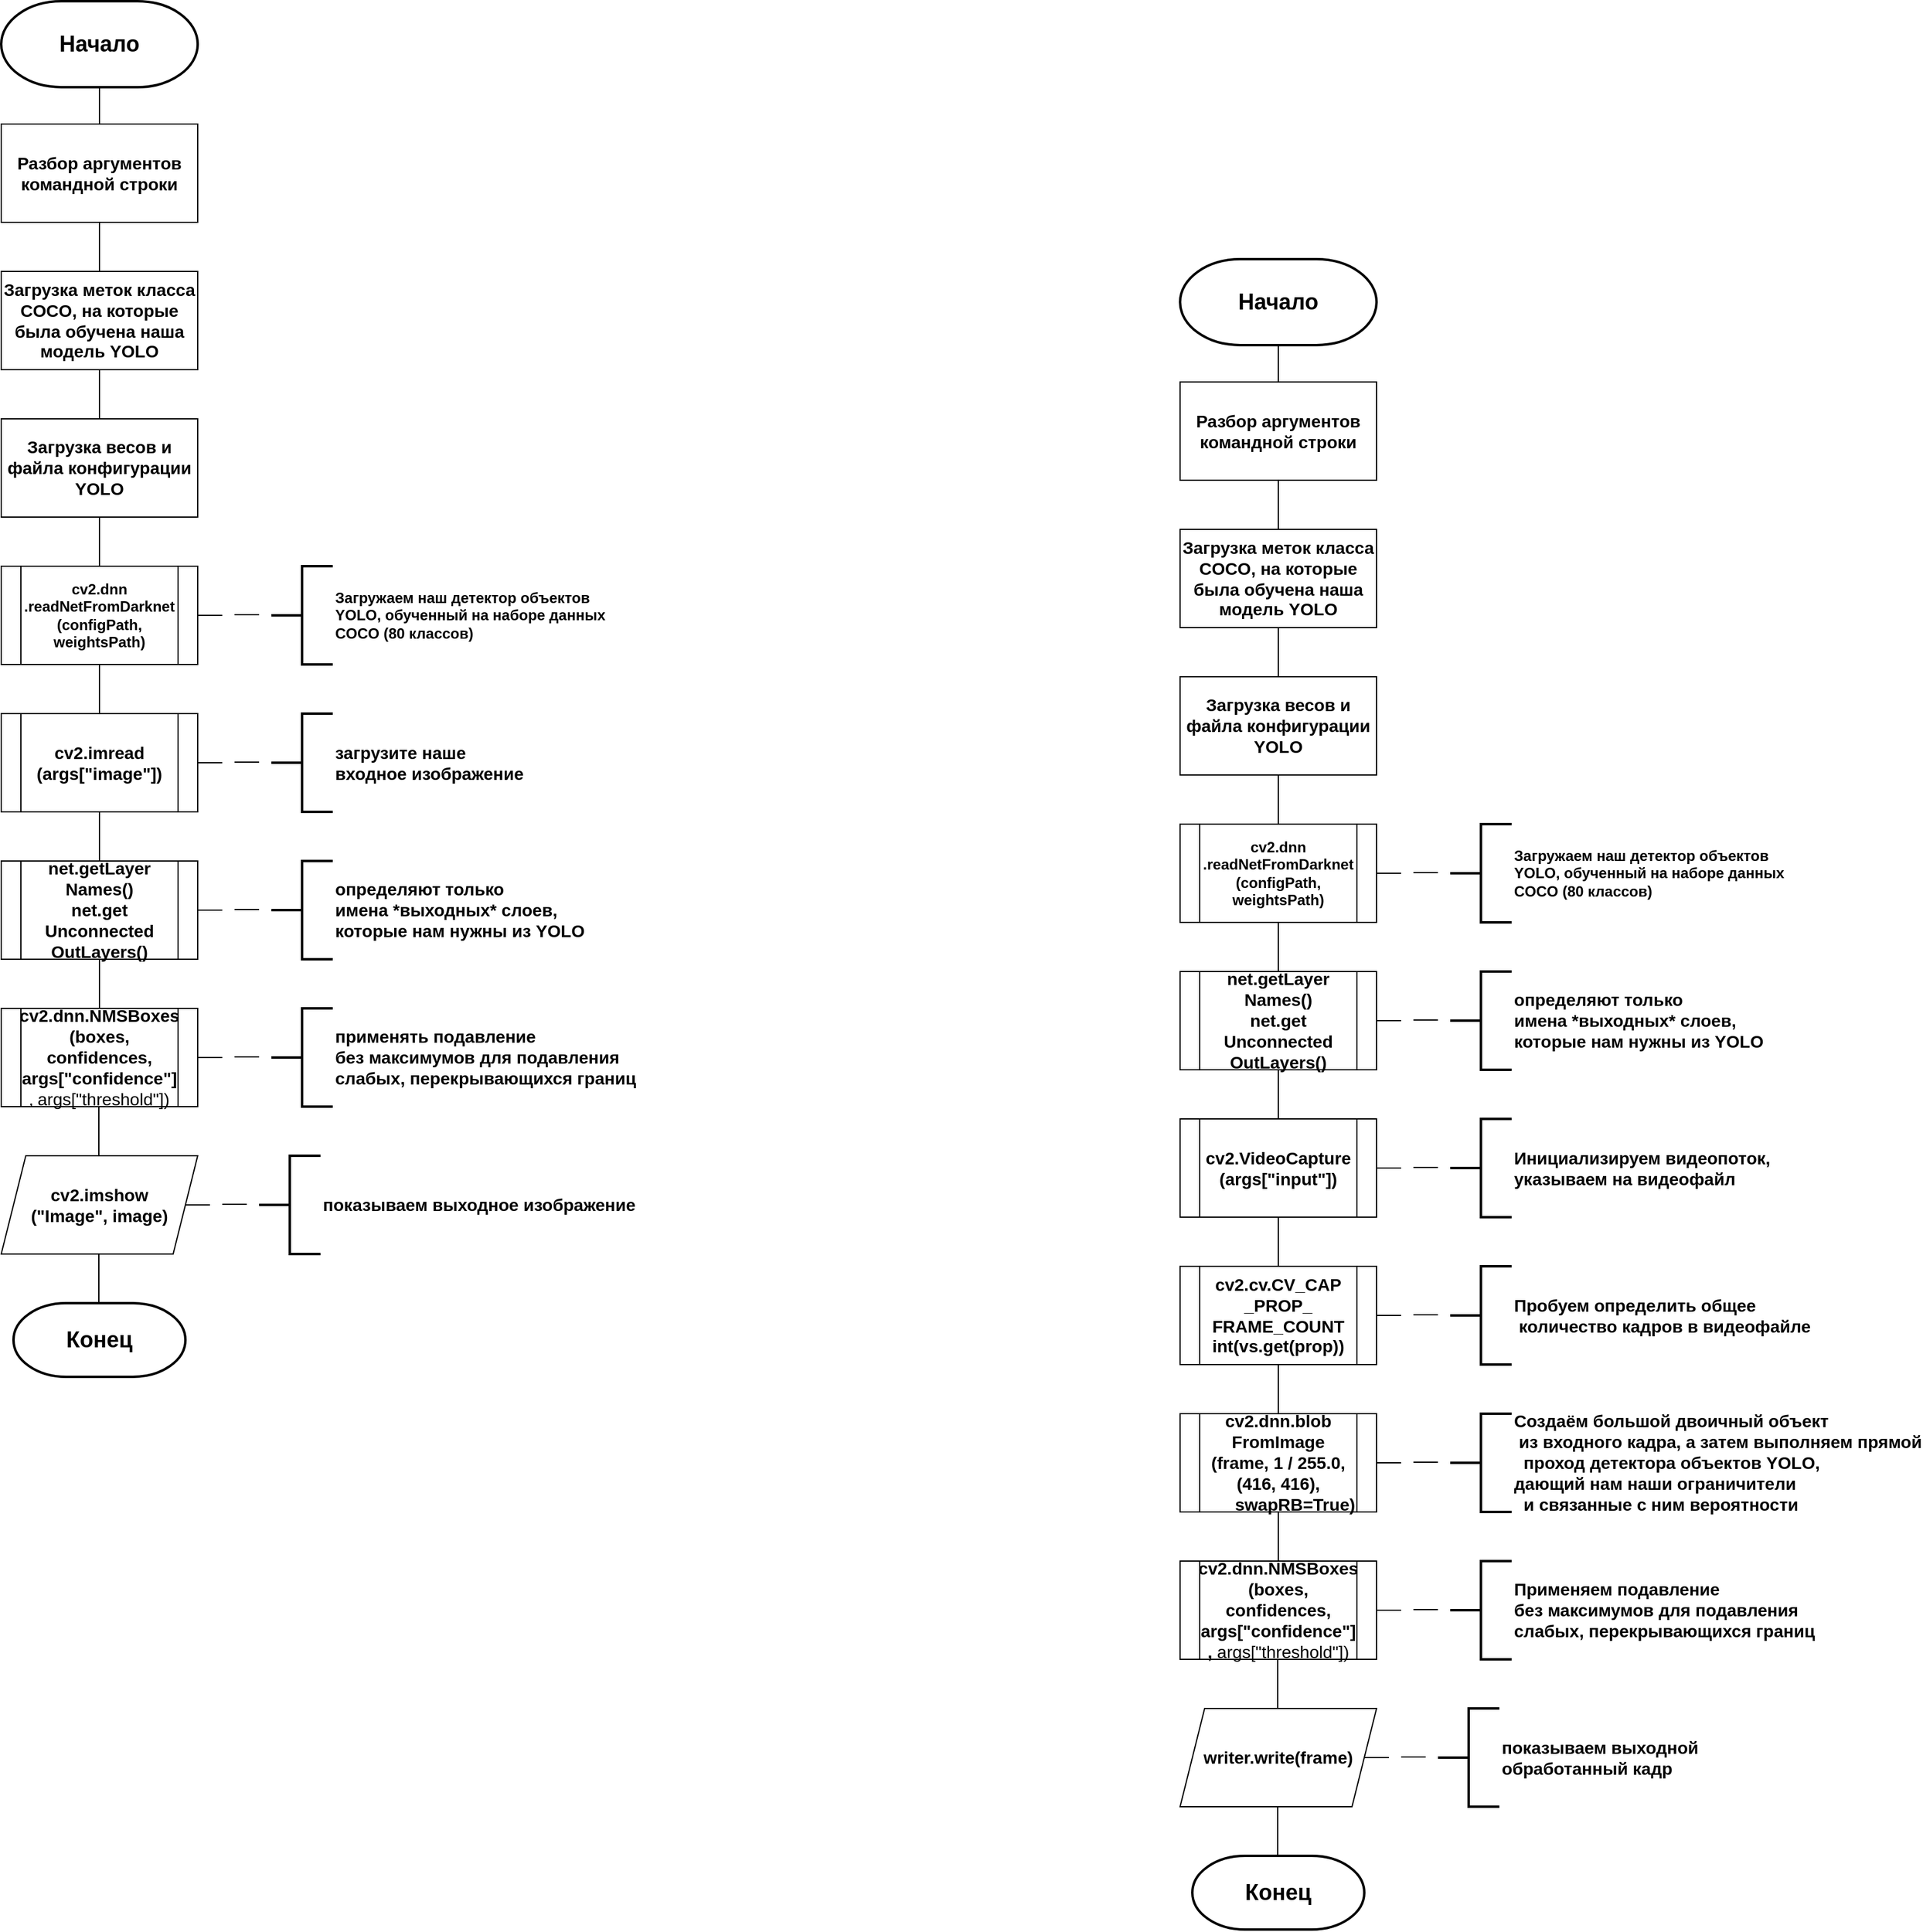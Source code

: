 <mxfile version="13.9.9" type="device"><diagram id="C5RBs43oDa-KdzZeNtuy" name="Page-1"><mxGraphModel dx="2595" dy="1518" grid="1" gridSize="10" guides="1" tooltips="1" connect="1" arrows="1" fold="1" page="1" pageScale="1" pageWidth="827" pageHeight="1169" math="0" shadow="0"><root><mxCell id="WIyWlLk6GJQsqaUBKTNV-0"/><mxCell id="WIyWlLk6GJQsqaUBKTNV-1" parent="WIyWlLk6GJQsqaUBKTNV-0"/><mxCell id="iH0abMFpoERjia0s4zyQ-3" value="&lt;h2&gt;&lt;b&gt;Начало&lt;/b&gt;&lt;/h2&gt;" style="strokeWidth=2;html=1;shape=mxgraph.flowchart.terminator;whiteSpace=wrap;" vertex="1" parent="WIyWlLk6GJQsqaUBKTNV-1"><mxGeometry x="220" y="30" width="160" height="70" as="geometry"/></mxCell><mxCell id="iH0abMFpoERjia0s4zyQ-4" value="" style="endArrow=none;html=1;entryX=0.5;entryY=1;entryDx=0;entryDy=0;entryPerimeter=0;exitX=0.5;exitY=0;exitDx=0;exitDy=0;" edge="1" parent="WIyWlLk6GJQsqaUBKTNV-1" source="iH0abMFpoERjia0s4zyQ-7" target="iH0abMFpoERjia0s4zyQ-3"><mxGeometry width="50" height="50" relative="1" as="geometry"><mxPoint x="300" y="140" as="sourcePoint"/><mxPoint x="330" y="160" as="targetPoint"/></mxGeometry></mxCell><mxCell id="iH0abMFpoERjia0s4zyQ-5" value="&lt;h2&gt;&lt;b&gt;Конец&lt;/b&gt;&lt;/h2&gt;" style="strokeWidth=2;html=1;shape=mxgraph.flowchart.terminator;whiteSpace=wrap;" vertex="1" parent="WIyWlLk6GJQsqaUBKTNV-1"><mxGeometry x="230" y="1090" width="140" height="60" as="geometry"/></mxCell><mxCell id="iH0abMFpoERjia0s4zyQ-7" value="&lt;h3&gt;Разбор аргументов командной строки&lt;/h3&gt;" style="rounded=0;whiteSpace=wrap;html=1;" vertex="1" parent="WIyWlLk6GJQsqaUBKTNV-1"><mxGeometry x="220" y="130" width="160" height="80" as="geometry"/></mxCell><mxCell id="iH0abMFpoERjia0s4zyQ-8" value="" style="endArrow=none;html=1;entryX=0.5;entryY=1;entryDx=0;entryDy=0;exitX=0.5;exitY=0;exitDx=0;exitDy=0;" edge="1" parent="WIyWlLk6GJQsqaUBKTNV-1" source="iH0abMFpoERjia0s4zyQ-10" target="iH0abMFpoERjia0s4zyQ-7"><mxGeometry width="50" height="50" relative="1" as="geometry"><mxPoint x="300" y="250" as="sourcePoint"/><mxPoint x="310" y="210" as="targetPoint"/></mxGeometry></mxCell><mxCell id="iH0abMFpoERjia0s4zyQ-10" value="&lt;h3&gt;Загрузка меток класса COCO, на которые была обучена наша модель YOLO&lt;/h3&gt;" style="rounded=0;whiteSpace=wrap;html=1;" vertex="1" parent="WIyWlLk6GJQsqaUBKTNV-1"><mxGeometry x="220" y="250" width="160" height="80" as="geometry"/></mxCell><mxCell id="iH0abMFpoERjia0s4zyQ-11" value="" style="endArrow=none;html=1;entryX=0.5;entryY=1;entryDx=0;entryDy=0;exitX=0.5;exitY=0;exitDx=0;exitDy=0;" edge="1" source="iH0abMFpoERjia0s4zyQ-12" parent="WIyWlLk6GJQsqaUBKTNV-1" target="iH0abMFpoERjia0s4zyQ-10"><mxGeometry width="50" height="50" relative="1" as="geometry"><mxPoint x="290" y="390" as="sourcePoint"/><mxPoint x="290" y="350" as="targetPoint"/></mxGeometry></mxCell><mxCell id="iH0abMFpoERjia0s4zyQ-12" value="&lt;h3&gt;Загрузка весов и файла конфигурации YOLO&lt;/h3&gt;" style="rounded=0;whiteSpace=wrap;html=1;" vertex="1" parent="WIyWlLk6GJQsqaUBKTNV-1"><mxGeometry x="220" y="370" width="160" height="80" as="geometry"/></mxCell><mxCell id="iH0abMFpoERjia0s4zyQ-14" value="" style="endArrow=none;html=1;entryX=0.5;entryY=1;entryDx=0;entryDy=0;exitX=0.5;exitY=0;exitDx=0;exitDy=0;" edge="1" parent="WIyWlLk6GJQsqaUBKTNV-1" source="iH0abMFpoERjia0s4zyQ-16" target="iH0abMFpoERjia0s4zyQ-12"><mxGeometry width="50" height="50" relative="1" as="geometry"><mxPoint x="300" y="490" as="sourcePoint"/><mxPoint x="299.5" y="450" as="targetPoint"/></mxGeometry></mxCell><mxCell id="iH0abMFpoERjia0s4zyQ-16" value="&lt;h4&gt;cv2.dnn&lt;br&gt;.readNetFromDarknet&lt;br&gt;(configPath, weightsPath)&lt;/h4&gt;" style="shape=process;whiteSpace=wrap;html=1;backgroundOutline=1;" vertex="1" parent="WIyWlLk6GJQsqaUBKTNV-1"><mxGeometry x="220" y="490" width="160" height="80" as="geometry"/></mxCell><mxCell id="iH0abMFpoERjia0s4zyQ-17" value="" style="endArrow=none;html=1;exitX=1;exitY=0.5;exitDx=0;exitDy=0;" edge="1" parent="WIyWlLk6GJQsqaUBKTNV-1" source="iH0abMFpoERjia0s4zyQ-16"><mxGeometry width="50" height="50" relative="1" as="geometry"><mxPoint x="470" y="530" as="sourcePoint"/><mxPoint x="400" y="530" as="targetPoint"/></mxGeometry></mxCell><mxCell id="iH0abMFpoERjia0s4zyQ-18" value="" style="endArrow=none;html=1;exitX=1;exitY=0.5;exitDx=0;exitDy=0;" edge="1" parent="WIyWlLk6GJQsqaUBKTNV-1"><mxGeometry width="50" height="50" relative="1" as="geometry"><mxPoint x="410" y="529.5" as="sourcePoint"/><mxPoint x="430" y="529.5" as="targetPoint"/></mxGeometry></mxCell><mxCell id="iH0abMFpoERjia0s4zyQ-19" value="&lt;h4&gt;Загружаем наш детектор объектов&lt;br&gt;YOLO, обученный на наборе данных&lt;br&gt;COCO (80 классов)&lt;/h4&gt;" style="strokeWidth=2;html=1;shape=mxgraph.flowchart.annotation_2;align=left;labelPosition=right;pointerEvents=1;" vertex="1" parent="WIyWlLk6GJQsqaUBKTNV-1"><mxGeometry x="440" y="490" width="50" height="80" as="geometry"/></mxCell><mxCell id="iH0abMFpoERjia0s4zyQ-20" value="" style="endArrow=none;html=1;entryX=0.5;entryY=1;entryDx=0;entryDy=0;exitX=0.5;exitY=0;exitDx=0;exitDy=0;" edge="1" source="iH0abMFpoERjia0s4zyQ-21" parent="WIyWlLk6GJQsqaUBKTNV-1"><mxGeometry width="50" height="50" relative="1" as="geometry"><mxPoint x="300" y="610" as="sourcePoint"/><mxPoint x="300" y="570" as="targetPoint"/></mxGeometry></mxCell><mxCell id="iH0abMFpoERjia0s4zyQ-21" value="&lt;h3&gt;cv2.imread&lt;br&gt;(args[&quot;image&quot;])&lt;/h3&gt;" style="shape=process;whiteSpace=wrap;html=1;backgroundOutline=1;" vertex="1" parent="WIyWlLk6GJQsqaUBKTNV-1"><mxGeometry x="220" y="610" width="160" height="80" as="geometry"/></mxCell><mxCell id="iH0abMFpoERjia0s4zyQ-22" value="" style="endArrow=none;html=1;exitX=1;exitY=0.5;exitDx=0;exitDy=0;" edge="1" source="iH0abMFpoERjia0s4zyQ-21" parent="WIyWlLk6GJQsqaUBKTNV-1"><mxGeometry width="50" height="50" relative="1" as="geometry"><mxPoint x="470" y="650" as="sourcePoint"/><mxPoint x="400" y="650" as="targetPoint"/></mxGeometry></mxCell><mxCell id="iH0abMFpoERjia0s4zyQ-23" value="" style="endArrow=none;html=1;exitX=1;exitY=0.5;exitDx=0;exitDy=0;" edge="1" parent="WIyWlLk6GJQsqaUBKTNV-1"><mxGeometry width="50" height="50" relative="1" as="geometry"><mxPoint x="410" y="649.5" as="sourcePoint"/><mxPoint x="430" y="649.5" as="targetPoint"/></mxGeometry></mxCell><mxCell id="iH0abMFpoERjia0s4zyQ-24" value="&lt;h3&gt;загрузите наше&amp;nbsp;&lt;br&gt;входное изображение&lt;/h3&gt;" style="strokeWidth=2;html=1;shape=mxgraph.flowchart.annotation_2;align=left;labelPosition=right;pointerEvents=1;" vertex="1" parent="WIyWlLk6GJQsqaUBKTNV-1"><mxGeometry x="440" y="610" width="50" height="80" as="geometry"/></mxCell><mxCell id="iH0abMFpoERjia0s4zyQ-25" value="" style="endArrow=none;html=1;entryX=0.5;entryY=1;entryDx=0;entryDy=0;exitX=0.5;exitY=0;exitDx=0;exitDy=0;" edge="1" source="iH0abMFpoERjia0s4zyQ-26" parent="WIyWlLk6GJQsqaUBKTNV-1"><mxGeometry width="50" height="50" relative="1" as="geometry"><mxPoint x="300" y="730" as="sourcePoint"/><mxPoint x="300" y="690" as="targetPoint"/></mxGeometry></mxCell><mxCell id="iH0abMFpoERjia0s4zyQ-26" value="&lt;h3&gt;&lt;span style=&quot;font-size: 14.04px&quot;&gt;net.getLayer&lt;br&gt;&lt;/span&gt;&lt;span style=&quot;font-size: 14.04px&quot;&gt;Names()&lt;br&gt;&lt;/span&gt;&lt;span style=&quot;font-size: 14.04px&quot;&gt;net.get&lt;br&gt;&lt;/span&gt;&lt;span style=&quot;font-size: 14.04px&quot;&gt;Unconnected&lt;br&gt;&lt;/span&gt;&lt;span style=&quot;font-size: 14.04px&quot;&gt;OutLayers()&lt;/span&gt;&lt;/h3&gt;" style="shape=process;whiteSpace=wrap;html=1;backgroundOutline=1;" vertex="1" parent="WIyWlLk6GJQsqaUBKTNV-1"><mxGeometry x="220" y="730" width="160" height="80" as="geometry"/></mxCell><mxCell id="iH0abMFpoERjia0s4zyQ-27" value="" style="endArrow=none;html=1;exitX=1;exitY=0.5;exitDx=0;exitDy=0;" edge="1" source="iH0abMFpoERjia0s4zyQ-26" parent="WIyWlLk6GJQsqaUBKTNV-1"><mxGeometry width="50" height="50" relative="1" as="geometry"><mxPoint x="470" y="770" as="sourcePoint"/><mxPoint x="400" y="770" as="targetPoint"/></mxGeometry></mxCell><mxCell id="iH0abMFpoERjia0s4zyQ-28" value="" style="endArrow=none;html=1;exitX=1;exitY=0.5;exitDx=0;exitDy=0;" edge="1" parent="WIyWlLk6GJQsqaUBKTNV-1"><mxGeometry width="50" height="50" relative="1" as="geometry"><mxPoint x="410" y="769.5" as="sourcePoint"/><mxPoint x="430" y="769.5" as="targetPoint"/></mxGeometry></mxCell><mxCell id="iH0abMFpoERjia0s4zyQ-29" value="&lt;h3&gt;&lt;span style=&quot;font-size: 14.04px&quot;&gt;определяют только&amp;nbsp;&lt;br&gt;&lt;/span&gt;&lt;span style=&quot;font-size: 14.04px&quot;&gt;имена *выходных* слоев,&amp;nbsp;&lt;br&gt;&lt;/span&gt;&lt;span style=&quot;font-size: 14.04px&quot;&gt;которые нам нужны из YOLO&lt;/span&gt;&lt;/h3&gt;" style="strokeWidth=2;html=1;shape=mxgraph.flowchart.annotation_2;align=left;labelPosition=right;pointerEvents=1;" vertex="1" parent="WIyWlLk6GJQsqaUBKTNV-1"><mxGeometry x="440" y="730" width="50" height="80" as="geometry"/></mxCell><mxCell id="iH0abMFpoERjia0s4zyQ-30" value="" style="endArrow=none;html=1;entryX=0.5;entryY=1;entryDx=0;entryDy=0;exitX=0.5;exitY=0;exitDx=0;exitDy=0;" edge="1" source="iH0abMFpoERjia0s4zyQ-31" parent="WIyWlLk6GJQsqaUBKTNV-1"><mxGeometry width="50" height="50" relative="1" as="geometry"><mxPoint x="300" y="850" as="sourcePoint"/><mxPoint x="300" y="810" as="targetPoint"/></mxGeometry></mxCell><mxCell id="iH0abMFpoERjia0s4zyQ-31" value="&lt;h5&gt;&lt;span style=&quot;font-size: 14.04px&quot;&gt;cv2.dnn.NMSBoxes&lt;br&gt;&lt;/span&gt;&lt;span style=&quot;font-size: 14.04px&quot;&gt;(boxes, confidences, args[&quot;confidence&quot;]&lt;br&gt;&lt;/span&gt;,&lt;span style=&quot;font-weight: normal ; font-size: 14.04px&quot;&gt;&amp;nbsp;args[&quot;threshold&quot;])&lt;/span&gt;&lt;/h5&gt;" style="shape=process;whiteSpace=wrap;html=1;backgroundOutline=1;" vertex="1" parent="WIyWlLk6GJQsqaUBKTNV-1"><mxGeometry x="220" y="850" width="160" height="80" as="geometry"/></mxCell><mxCell id="iH0abMFpoERjia0s4zyQ-32" value="" style="endArrow=none;html=1;exitX=1;exitY=0.5;exitDx=0;exitDy=0;" edge="1" source="iH0abMFpoERjia0s4zyQ-31" parent="WIyWlLk6GJQsqaUBKTNV-1"><mxGeometry width="50" height="50" relative="1" as="geometry"><mxPoint x="470" y="890" as="sourcePoint"/><mxPoint x="400" y="890" as="targetPoint"/></mxGeometry></mxCell><mxCell id="iH0abMFpoERjia0s4zyQ-33" value="" style="endArrow=none;html=1;exitX=1;exitY=0.5;exitDx=0;exitDy=0;" edge="1" parent="WIyWlLk6GJQsqaUBKTNV-1"><mxGeometry width="50" height="50" relative="1" as="geometry"><mxPoint x="410" y="889.5" as="sourcePoint"/><mxPoint x="430" y="889.5" as="targetPoint"/></mxGeometry></mxCell><mxCell id="iH0abMFpoERjia0s4zyQ-34" value="&lt;h3&gt;&lt;span style=&quot;font-size: 14.04px&quot;&gt;применять подавление&amp;nbsp;&lt;br&gt;&lt;/span&gt;&lt;span style=&quot;font-size: 14.04px&quot;&gt;без максимумов для подавления&amp;nbsp;&lt;br&gt;&lt;/span&gt;&lt;span style=&quot;font-size: 14.04px&quot;&gt;слабых, перекрывающихся границ&lt;/span&gt;&lt;/h3&gt;" style="strokeWidth=2;html=1;shape=mxgraph.flowchart.annotation_2;align=left;labelPosition=right;pointerEvents=1;" vertex="1" parent="WIyWlLk6GJQsqaUBKTNV-1"><mxGeometry x="440" y="850" width="50" height="80" as="geometry"/></mxCell><mxCell id="iH0abMFpoERjia0s4zyQ-35" value="" style="endArrow=none;html=1;entryX=0.5;entryY=1;entryDx=0;entryDy=0;exitX=0.5;exitY=0;exitDx=0;exitDy=0;" edge="1" parent="WIyWlLk6GJQsqaUBKTNV-1"><mxGeometry width="50" height="50" relative="1" as="geometry"><mxPoint x="299.5" y="970" as="sourcePoint"/><mxPoint x="299.5" y="930" as="targetPoint"/></mxGeometry></mxCell><mxCell id="iH0abMFpoERjia0s4zyQ-36" value="&lt;h3&gt;cv2.imshow&lt;br&gt;(&quot;Image&quot;, image)&lt;/h3&gt;" style="shape=parallelogram;perimeter=parallelogramPerimeter;whiteSpace=wrap;html=1;fixedSize=1;" vertex="1" parent="WIyWlLk6GJQsqaUBKTNV-1"><mxGeometry x="220" y="970" width="160" height="80" as="geometry"/></mxCell><mxCell id="iH0abMFpoERjia0s4zyQ-37" value="" style="endArrow=none;html=1;exitX=1;exitY=0.5;exitDx=0;exitDy=0;" edge="1" parent="WIyWlLk6GJQsqaUBKTNV-1"><mxGeometry width="50" height="50" relative="1" as="geometry"><mxPoint x="370" y="1010" as="sourcePoint"/><mxPoint x="390" y="1010" as="targetPoint"/></mxGeometry></mxCell><mxCell id="iH0abMFpoERjia0s4zyQ-38" value="" style="endArrow=none;html=1;exitX=1;exitY=0.5;exitDx=0;exitDy=0;" edge="1" parent="WIyWlLk6GJQsqaUBKTNV-1"><mxGeometry width="50" height="50" relative="1" as="geometry"><mxPoint x="400" y="1009.5" as="sourcePoint"/><mxPoint x="420" y="1009.5" as="targetPoint"/></mxGeometry></mxCell><mxCell id="iH0abMFpoERjia0s4zyQ-39" value="&lt;h3&gt;&lt;span style=&quot;font-size: 14.04px&quot;&gt;показываем выходное изображение&lt;/span&gt;&lt;br&gt;&lt;/h3&gt;" style="strokeWidth=2;html=1;shape=mxgraph.flowchart.annotation_2;align=left;labelPosition=right;pointerEvents=1;" vertex="1" parent="WIyWlLk6GJQsqaUBKTNV-1"><mxGeometry x="430" y="970" width="50" height="80" as="geometry"/></mxCell><mxCell id="iH0abMFpoERjia0s4zyQ-40" value="" style="endArrow=none;html=1;entryX=0.5;entryY=1;entryDx=0;entryDy=0;exitX=0.5;exitY=0;exitDx=0;exitDy=0;" edge="1" parent="WIyWlLk6GJQsqaUBKTNV-1"><mxGeometry width="50" height="50" relative="1" as="geometry"><mxPoint x="299.5" y="1090" as="sourcePoint"/><mxPoint x="299.5" y="1050" as="targetPoint"/></mxGeometry></mxCell><mxCell id="iH0abMFpoERjia0s4zyQ-41" value="&lt;h2&gt;&lt;b&gt;Начало&lt;/b&gt;&lt;/h2&gt;" style="strokeWidth=2;html=1;shape=mxgraph.flowchart.terminator;whiteSpace=wrap;" vertex="1" parent="WIyWlLk6GJQsqaUBKTNV-1"><mxGeometry x="1180" y="240" width="160" height="70" as="geometry"/></mxCell><mxCell id="iH0abMFpoERjia0s4zyQ-42" value="" style="endArrow=none;html=1;entryX=0.5;entryY=1;entryDx=0;entryDy=0;entryPerimeter=0;exitX=0.5;exitY=0;exitDx=0;exitDy=0;" edge="1" source="iH0abMFpoERjia0s4zyQ-44" target="iH0abMFpoERjia0s4zyQ-41" parent="WIyWlLk6GJQsqaUBKTNV-1"><mxGeometry width="50" height="50" relative="1" as="geometry"><mxPoint x="1260" y="350" as="sourcePoint"/><mxPoint x="1290" y="370" as="targetPoint"/></mxGeometry></mxCell><mxCell id="iH0abMFpoERjia0s4zyQ-43" value="&lt;h2&gt;&lt;b&gt;Конец&lt;/b&gt;&lt;/h2&gt;" style="strokeWidth=2;html=1;shape=mxgraph.flowchart.terminator;whiteSpace=wrap;" vertex="1" parent="WIyWlLk6GJQsqaUBKTNV-1"><mxGeometry x="1190" y="1540" width="140" height="60" as="geometry"/></mxCell><mxCell id="iH0abMFpoERjia0s4zyQ-44" value="&lt;h3&gt;Разбор аргументов командной строки&lt;/h3&gt;" style="rounded=0;whiteSpace=wrap;html=1;" vertex="1" parent="WIyWlLk6GJQsqaUBKTNV-1"><mxGeometry x="1180" y="340" width="160" height="80" as="geometry"/></mxCell><mxCell id="iH0abMFpoERjia0s4zyQ-45" value="" style="endArrow=none;html=1;entryX=0.5;entryY=1;entryDx=0;entryDy=0;exitX=0.5;exitY=0;exitDx=0;exitDy=0;" edge="1" source="iH0abMFpoERjia0s4zyQ-46" target="iH0abMFpoERjia0s4zyQ-44" parent="WIyWlLk6GJQsqaUBKTNV-1"><mxGeometry width="50" height="50" relative="1" as="geometry"><mxPoint x="1260" y="460" as="sourcePoint"/><mxPoint x="1270" y="420" as="targetPoint"/></mxGeometry></mxCell><mxCell id="iH0abMFpoERjia0s4zyQ-46" value="&lt;h3&gt;Загрузка меток класса COCO, на которые была обучена наша модель YOLO&lt;/h3&gt;" style="rounded=0;whiteSpace=wrap;html=1;" vertex="1" parent="WIyWlLk6GJQsqaUBKTNV-1"><mxGeometry x="1180" y="460" width="160" height="80" as="geometry"/></mxCell><mxCell id="iH0abMFpoERjia0s4zyQ-47" value="" style="endArrow=none;html=1;entryX=0.5;entryY=1;entryDx=0;entryDy=0;exitX=0.5;exitY=0;exitDx=0;exitDy=0;" edge="1" source="iH0abMFpoERjia0s4zyQ-48" target="iH0abMFpoERjia0s4zyQ-46" parent="WIyWlLk6GJQsqaUBKTNV-1"><mxGeometry width="50" height="50" relative="1" as="geometry"><mxPoint x="1250" y="600" as="sourcePoint"/><mxPoint x="1250" y="560" as="targetPoint"/></mxGeometry></mxCell><mxCell id="iH0abMFpoERjia0s4zyQ-48" value="&lt;h3&gt;Загрузка весов и файла конфигурации YOLO&lt;/h3&gt;" style="rounded=0;whiteSpace=wrap;html=1;" vertex="1" parent="WIyWlLk6GJQsqaUBKTNV-1"><mxGeometry x="1180" y="580" width="160" height="80" as="geometry"/></mxCell><mxCell id="iH0abMFpoERjia0s4zyQ-49" value="" style="endArrow=none;html=1;entryX=0.5;entryY=1;entryDx=0;entryDy=0;exitX=0.5;exitY=0;exitDx=0;exitDy=0;" edge="1" source="iH0abMFpoERjia0s4zyQ-50" target="iH0abMFpoERjia0s4zyQ-48" parent="WIyWlLk6GJQsqaUBKTNV-1"><mxGeometry width="50" height="50" relative="1" as="geometry"><mxPoint x="1260" y="700" as="sourcePoint"/><mxPoint x="1259.5" y="660" as="targetPoint"/></mxGeometry></mxCell><mxCell id="iH0abMFpoERjia0s4zyQ-50" value="&lt;h4&gt;cv2.dnn&lt;br&gt;.readNetFromDarknet&lt;br&gt;(configPath, weightsPath)&lt;/h4&gt;" style="shape=process;whiteSpace=wrap;html=1;backgroundOutline=1;" vertex="1" parent="WIyWlLk6GJQsqaUBKTNV-1"><mxGeometry x="1180" y="700" width="160" height="80" as="geometry"/></mxCell><mxCell id="iH0abMFpoERjia0s4zyQ-51" value="" style="endArrow=none;html=1;exitX=1;exitY=0.5;exitDx=0;exitDy=0;" edge="1" source="iH0abMFpoERjia0s4zyQ-50" parent="WIyWlLk6GJQsqaUBKTNV-1"><mxGeometry width="50" height="50" relative="1" as="geometry"><mxPoint x="1430" y="740" as="sourcePoint"/><mxPoint x="1360" y="740" as="targetPoint"/></mxGeometry></mxCell><mxCell id="iH0abMFpoERjia0s4zyQ-52" value="" style="endArrow=none;html=1;exitX=1;exitY=0.5;exitDx=0;exitDy=0;" edge="1" parent="WIyWlLk6GJQsqaUBKTNV-1"><mxGeometry width="50" height="50" relative="1" as="geometry"><mxPoint x="1370" y="739.5" as="sourcePoint"/><mxPoint x="1390" y="739.5" as="targetPoint"/></mxGeometry></mxCell><mxCell id="iH0abMFpoERjia0s4zyQ-53" value="&lt;h4&gt;Загружаем наш детектор объектов&lt;br&gt;YOLO, обученный на наборе данных&lt;br&gt;COCO (80 классов)&lt;/h4&gt;" style="strokeWidth=2;html=1;shape=mxgraph.flowchart.annotation_2;align=left;labelPosition=right;pointerEvents=1;" vertex="1" parent="WIyWlLk6GJQsqaUBKTNV-1"><mxGeometry x="1400" y="700" width="50" height="80" as="geometry"/></mxCell><mxCell id="iH0abMFpoERjia0s4zyQ-59" value="" style="endArrow=none;html=1;entryX=0.5;entryY=1;entryDx=0;entryDy=0;exitX=0.5;exitY=0;exitDx=0;exitDy=0;" edge="1" source="iH0abMFpoERjia0s4zyQ-60" parent="WIyWlLk6GJQsqaUBKTNV-1"><mxGeometry width="50" height="50" relative="1" as="geometry"><mxPoint x="1260" y="820" as="sourcePoint"/><mxPoint x="1260" y="780" as="targetPoint"/></mxGeometry></mxCell><mxCell id="iH0abMFpoERjia0s4zyQ-60" value="&lt;h3&gt;&lt;span style=&quot;font-size: 14.04px&quot;&gt;net.getLayer&lt;br&gt;&lt;/span&gt;&lt;span style=&quot;font-size: 14.04px&quot;&gt;Names()&lt;br&gt;&lt;/span&gt;&lt;span style=&quot;font-size: 14.04px&quot;&gt;net.get&lt;br&gt;&lt;/span&gt;&lt;span style=&quot;font-size: 14.04px&quot;&gt;Unconnected&lt;br&gt;&lt;/span&gt;&lt;span style=&quot;font-size: 14.04px&quot;&gt;OutLayers()&lt;/span&gt;&lt;/h3&gt;" style="shape=process;whiteSpace=wrap;html=1;backgroundOutline=1;" vertex="1" parent="WIyWlLk6GJQsqaUBKTNV-1"><mxGeometry x="1180" y="820" width="160" height="80" as="geometry"/></mxCell><mxCell id="iH0abMFpoERjia0s4zyQ-61" value="" style="endArrow=none;html=1;exitX=1;exitY=0.5;exitDx=0;exitDy=0;" edge="1" source="iH0abMFpoERjia0s4zyQ-60" parent="WIyWlLk6GJQsqaUBKTNV-1"><mxGeometry width="50" height="50" relative="1" as="geometry"><mxPoint x="1430" y="860" as="sourcePoint"/><mxPoint x="1360" y="860" as="targetPoint"/></mxGeometry></mxCell><mxCell id="iH0abMFpoERjia0s4zyQ-62" value="" style="endArrow=none;html=1;exitX=1;exitY=0.5;exitDx=0;exitDy=0;" edge="1" parent="WIyWlLk6GJQsqaUBKTNV-1"><mxGeometry width="50" height="50" relative="1" as="geometry"><mxPoint x="1370" y="859.5" as="sourcePoint"/><mxPoint x="1390" y="859.5" as="targetPoint"/></mxGeometry></mxCell><mxCell id="iH0abMFpoERjia0s4zyQ-63" value="&lt;h3&gt;&lt;span style=&quot;font-size: 14.04px&quot;&gt;определяют только&amp;nbsp;&lt;br&gt;&lt;/span&gt;&lt;span style=&quot;font-size: 14.04px&quot;&gt;имена *выходных* слоев,&amp;nbsp;&lt;br&gt;&lt;/span&gt;&lt;span style=&quot;font-size: 14.04px&quot;&gt;которые нам нужны из YOLO&lt;/span&gt;&lt;/h3&gt;" style="strokeWidth=2;html=1;shape=mxgraph.flowchart.annotation_2;align=left;labelPosition=right;pointerEvents=1;" vertex="1" parent="WIyWlLk6GJQsqaUBKTNV-1"><mxGeometry x="1400" y="820" width="50" height="80" as="geometry"/></mxCell><mxCell id="iH0abMFpoERjia0s4zyQ-64" value="" style="endArrow=none;html=1;entryX=0.5;entryY=1;entryDx=0;entryDy=0;exitX=0.5;exitY=0;exitDx=0;exitDy=0;" edge="1" parent="WIyWlLk6GJQsqaUBKTNV-1"><mxGeometry width="50" height="50" relative="1" as="geometry"><mxPoint x="1260" y="940" as="sourcePoint"/><mxPoint x="1260" y="900" as="targetPoint"/></mxGeometry></mxCell><mxCell id="iH0abMFpoERjia0s4zyQ-70" value="&lt;h3&gt;&lt;span style=&quot;font-size: 14.04px&quot;&gt;writer.write(frame)&lt;/span&gt;&lt;br&gt;&lt;/h3&gt;" style="shape=parallelogram;perimeter=parallelogramPerimeter;whiteSpace=wrap;html=1;fixedSize=1;" vertex="1" parent="WIyWlLk6GJQsqaUBKTNV-1"><mxGeometry x="1180" y="1420" width="160" height="80" as="geometry"/></mxCell><mxCell id="iH0abMFpoERjia0s4zyQ-71" value="" style="endArrow=none;html=1;exitX=1;exitY=0.5;exitDx=0;exitDy=0;" edge="1" parent="WIyWlLk6GJQsqaUBKTNV-1"><mxGeometry width="50" height="50" relative="1" as="geometry"><mxPoint x="1330" y="1460" as="sourcePoint"/><mxPoint x="1350" y="1460" as="targetPoint"/></mxGeometry></mxCell><mxCell id="iH0abMFpoERjia0s4zyQ-72" value="" style="endArrow=none;html=1;exitX=1;exitY=0.5;exitDx=0;exitDy=0;" edge="1" parent="WIyWlLk6GJQsqaUBKTNV-1"><mxGeometry width="50" height="50" relative="1" as="geometry"><mxPoint x="1360" y="1459.5" as="sourcePoint"/><mxPoint x="1380" y="1459.5" as="targetPoint"/></mxGeometry></mxCell><mxCell id="iH0abMFpoERjia0s4zyQ-73" value="&lt;h3&gt;&lt;span style=&quot;font-size: 14.04px&quot;&gt;показываем выходной&lt;br&gt;&lt;/span&gt;&lt;span style=&quot;font-size: 14.04px&quot;&gt;обработанный кадр&lt;/span&gt;&lt;/h3&gt;" style="strokeWidth=2;html=1;shape=mxgraph.flowchart.annotation_2;align=left;labelPosition=right;pointerEvents=1;" vertex="1" parent="WIyWlLk6GJQsqaUBKTNV-1"><mxGeometry x="1390" y="1420" width="50" height="80" as="geometry"/></mxCell><mxCell id="iH0abMFpoERjia0s4zyQ-74" value="" style="endArrow=none;html=1;entryX=0.5;entryY=1;entryDx=0;entryDy=0;exitX=0.5;exitY=0;exitDx=0;exitDy=0;" edge="1" parent="WIyWlLk6GJQsqaUBKTNV-1"><mxGeometry width="50" height="50" relative="1" as="geometry"><mxPoint x="1259.5" y="1540" as="sourcePoint"/><mxPoint x="1259.5" y="1500" as="targetPoint"/></mxGeometry></mxCell><mxCell id="iH0abMFpoERjia0s4zyQ-75" value="&lt;h3&gt;&lt;span style=&quot;font-size: 14.04px&quot;&gt;cv2.VideoCapture&lt;br&gt;&lt;/span&gt;&lt;span style=&quot;font-size: 14.04px&quot;&gt;(args[&quot;input&quot;])&lt;/span&gt;&lt;/h3&gt;" style="shape=process;whiteSpace=wrap;html=1;backgroundOutline=1;" vertex="1" parent="WIyWlLk6GJQsqaUBKTNV-1"><mxGeometry x="1180" y="940" width="160" height="80" as="geometry"/></mxCell><mxCell id="iH0abMFpoERjia0s4zyQ-76" value="" style="endArrow=none;html=1;exitX=1;exitY=0.5;exitDx=0;exitDy=0;" edge="1" source="iH0abMFpoERjia0s4zyQ-75" parent="WIyWlLk6GJQsqaUBKTNV-1"><mxGeometry width="50" height="50" relative="1" as="geometry"><mxPoint x="1430" y="980" as="sourcePoint"/><mxPoint x="1360" y="980" as="targetPoint"/></mxGeometry></mxCell><mxCell id="iH0abMFpoERjia0s4zyQ-77" value="" style="endArrow=none;html=1;exitX=1;exitY=0.5;exitDx=0;exitDy=0;" edge="1" parent="WIyWlLk6GJQsqaUBKTNV-1"><mxGeometry width="50" height="50" relative="1" as="geometry"><mxPoint x="1370" y="979.5" as="sourcePoint"/><mxPoint x="1390" y="979.5" as="targetPoint"/></mxGeometry></mxCell><mxCell id="iH0abMFpoERjia0s4zyQ-78" value="&lt;h3&gt;&lt;span style=&quot;font-size: 14.04px&quot;&gt;Инициализируем видеопоток,&amp;nbsp;&lt;br&gt;&lt;/span&gt;&lt;span style=&quot;font-size: 14.04px&quot;&gt;указываем на видеофайл&lt;/span&gt;&lt;/h3&gt;" style="strokeWidth=2;html=1;shape=mxgraph.flowchart.annotation_2;align=left;labelPosition=right;pointerEvents=1;" vertex="1" parent="WIyWlLk6GJQsqaUBKTNV-1"><mxGeometry x="1400" y="940" width="50" height="80" as="geometry"/></mxCell><mxCell id="iH0abMFpoERjia0s4zyQ-79" value="" style="endArrow=none;html=1;entryX=0.5;entryY=1;entryDx=0;entryDy=0;exitX=0.5;exitY=0;exitDx=0;exitDy=0;" edge="1" parent="WIyWlLk6GJQsqaUBKTNV-1"><mxGeometry width="50" height="50" relative="1" as="geometry"><mxPoint x="1260" y="1060" as="sourcePoint"/><mxPoint x="1260" y="1020" as="targetPoint"/></mxGeometry></mxCell><mxCell id="iH0abMFpoERjia0s4zyQ-80" value="&lt;h3&gt;&lt;span style=&quot;font-size: 14.04px&quot;&gt;cv2.cv.CV_CAP&lt;br&gt;&lt;/span&gt;&lt;span style=&quot;font-size: 14.04px&quot;&gt;_PROP_&lt;br&gt;&lt;/span&gt;&lt;span style=&quot;font-size: 14.04px&quot;&gt;FRAME_COUNT&lt;br&gt;&lt;/span&gt;&lt;span style=&quot;font-size: 14.04px&quot;&gt;int(vs.get(prop))&lt;/span&gt;&lt;/h3&gt;&lt;p&gt;&lt;/p&gt;&lt;p&gt;&lt;/p&gt;" style="shape=process;whiteSpace=wrap;html=1;backgroundOutline=1;" vertex="1" parent="WIyWlLk6GJQsqaUBKTNV-1"><mxGeometry x="1180" y="1060" width="160" height="80" as="geometry"/></mxCell><mxCell id="iH0abMFpoERjia0s4zyQ-81" value="" style="endArrow=none;html=1;exitX=1;exitY=0.5;exitDx=0;exitDy=0;" edge="1" source="iH0abMFpoERjia0s4zyQ-80" parent="WIyWlLk6GJQsqaUBKTNV-1"><mxGeometry width="50" height="50" relative="1" as="geometry"><mxPoint x="1430" y="1100" as="sourcePoint"/><mxPoint x="1360" y="1100" as="targetPoint"/></mxGeometry></mxCell><mxCell id="iH0abMFpoERjia0s4zyQ-82" value="" style="endArrow=none;html=1;exitX=1;exitY=0.5;exitDx=0;exitDy=0;" edge="1" parent="WIyWlLk6GJQsqaUBKTNV-1"><mxGeometry width="50" height="50" relative="1" as="geometry"><mxPoint x="1370" y="1099.5" as="sourcePoint"/><mxPoint x="1390" y="1099.5" as="targetPoint"/></mxGeometry></mxCell><mxCell id="iH0abMFpoERjia0s4zyQ-83" value="&lt;h3&gt;&lt;span style=&quot;font-size: 14.04px&quot;&gt;Пробуем определить общее&lt;br&gt;&lt;/span&gt;&lt;span style=&quot;font-size: 14.04px&quot;&gt;&amp;nbsp;количество кадров в видеофайле&lt;/span&gt;&lt;/h3&gt;" style="strokeWidth=2;html=1;shape=mxgraph.flowchart.annotation_2;align=left;labelPosition=right;pointerEvents=1;" vertex="1" parent="WIyWlLk6GJQsqaUBKTNV-1"><mxGeometry x="1400" y="1060" width="50" height="80" as="geometry"/></mxCell><mxCell id="iH0abMFpoERjia0s4zyQ-84" value="" style="endArrow=none;html=1;entryX=0.5;entryY=1;entryDx=0;entryDy=0;exitX=0.5;exitY=0;exitDx=0;exitDy=0;" edge="1" parent="WIyWlLk6GJQsqaUBKTNV-1"><mxGeometry width="50" height="50" relative="1" as="geometry"><mxPoint x="1260" y="1180" as="sourcePoint"/><mxPoint x="1260" y="1140" as="targetPoint"/></mxGeometry></mxCell><mxCell id="iH0abMFpoERjia0s4zyQ-85" value="&lt;h5&gt;&lt;span style=&quot;font-size: 14.04px&quot;&gt;cv2.dnn.blob&lt;br&gt;&lt;/span&gt;&lt;span style=&quot;font-size: 14.04px&quot;&gt;FromImage&lt;br&gt;&lt;/span&gt;&lt;span style=&quot;font-size: 14.04px&quot;&gt;(frame, 1 / 255.0, (416, 416),&lt;br&gt;&lt;/span&gt;&lt;span style=&quot;font-size: 14.04px&quot;&gt;&amp;nbsp; &amp;nbsp; &amp;nbsp; &amp;nbsp;swapRB=True)&lt;/span&gt;&lt;/h5&gt;&lt;p&gt;&lt;/p&gt;&lt;p&gt;&lt;/p&gt;&lt;p&gt;&lt;/p&gt;" style="shape=process;whiteSpace=wrap;html=1;backgroundOutline=1;" vertex="1" parent="WIyWlLk6GJQsqaUBKTNV-1"><mxGeometry x="1180" y="1180" width="160" height="80" as="geometry"/></mxCell><mxCell id="iH0abMFpoERjia0s4zyQ-86" value="" style="endArrow=none;html=1;exitX=1;exitY=0.5;exitDx=0;exitDy=0;" edge="1" source="iH0abMFpoERjia0s4zyQ-85" parent="WIyWlLk6GJQsqaUBKTNV-1"><mxGeometry width="50" height="50" relative="1" as="geometry"><mxPoint x="1430" y="1220" as="sourcePoint"/><mxPoint x="1360" y="1220" as="targetPoint"/></mxGeometry></mxCell><mxCell id="iH0abMFpoERjia0s4zyQ-87" value="" style="endArrow=none;html=1;exitX=1;exitY=0.5;exitDx=0;exitDy=0;" edge="1" parent="WIyWlLk6GJQsqaUBKTNV-1"><mxGeometry width="50" height="50" relative="1" as="geometry"><mxPoint x="1370" y="1219.5" as="sourcePoint"/><mxPoint x="1390" y="1219.5" as="targetPoint"/></mxGeometry></mxCell><mxCell id="iH0abMFpoERjia0s4zyQ-88" value="&lt;h5&gt;&lt;span style=&quot;font-size: 14.04px&quot;&gt;Создаём большой двоичный объект&lt;br&gt;&lt;/span&gt;&lt;span style=&quot;font-size: 14.04px&quot;&gt;&amp;nbsp;из входного кадра, а затем выполняем прямой&lt;br&gt;&lt;/span&gt;&lt;span style=&quot;font-size: 14.04px&quot;&gt;&amp;nbsp; проход детектора объектов YOLO,&amp;nbsp;&lt;br&gt;&lt;/span&gt;&lt;span style=&quot;font-size: 14.04px&quot;&gt;дающий нам наши ограничители&lt;br&gt;&lt;/span&gt;&lt;span style=&quot;font-size: 14.04px&quot;&gt;&amp;nbsp; и связанные с ним вероятности&lt;/span&gt;&lt;/h5&gt;" style="strokeWidth=2;html=1;shape=mxgraph.flowchart.annotation_2;align=left;labelPosition=right;pointerEvents=1;" vertex="1" parent="WIyWlLk6GJQsqaUBKTNV-1"><mxGeometry x="1400" y="1180" width="50" height="80" as="geometry"/></mxCell><mxCell id="iH0abMFpoERjia0s4zyQ-89" value="" style="endArrow=none;html=1;entryX=0.5;entryY=1;entryDx=0;entryDy=0;exitX=0.5;exitY=0;exitDx=0;exitDy=0;" edge="1" parent="WIyWlLk6GJQsqaUBKTNV-1"><mxGeometry width="50" height="50" relative="1" as="geometry"><mxPoint x="1260" y="1300" as="sourcePoint"/><mxPoint x="1260" y="1260" as="targetPoint"/></mxGeometry></mxCell><mxCell id="iH0abMFpoERjia0s4zyQ-90" value="&lt;h3&gt;&lt;span style=&quot;font-size: 14.04px&quot;&gt;cv2.dnn.NMSBoxes&lt;br&gt;&lt;/span&gt;&lt;span style=&quot;font-size: 14.04px&quot;&gt;(boxes, confidences, args[&quot;confidence&quot;]&lt;br&gt;&lt;/span&gt;,&lt;span style=&quot;font-weight: normal ; font-size: 14.04px&quot;&gt;&amp;nbsp;args[&quot;threshold&quot;])&lt;/span&gt;&lt;/h3&gt;" style="shape=process;whiteSpace=wrap;html=1;backgroundOutline=1;" vertex="1" parent="WIyWlLk6GJQsqaUBKTNV-1"><mxGeometry x="1180" y="1300" width="160" height="80" as="geometry"/></mxCell><mxCell id="iH0abMFpoERjia0s4zyQ-91" value="" style="endArrow=none;html=1;exitX=1;exitY=0.5;exitDx=0;exitDy=0;" edge="1" source="iH0abMFpoERjia0s4zyQ-90" parent="WIyWlLk6GJQsqaUBKTNV-1"><mxGeometry width="50" height="50" relative="1" as="geometry"><mxPoint x="1430" y="1340" as="sourcePoint"/><mxPoint x="1360" y="1340" as="targetPoint"/></mxGeometry></mxCell><mxCell id="iH0abMFpoERjia0s4zyQ-92" value="" style="endArrow=none;html=1;exitX=1;exitY=0.5;exitDx=0;exitDy=0;" edge="1" parent="WIyWlLk6GJQsqaUBKTNV-1"><mxGeometry width="50" height="50" relative="1" as="geometry"><mxPoint x="1370" y="1339.5" as="sourcePoint"/><mxPoint x="1390" y="1339.5" as="targetPoint"/></mxGeometry></mxCell><mxCell id="iH0abMFpoERjia0s4zyQ-93" value="&lt;h3&gt;&lt;span style=&quot;font-size: 14.04px&quot;&gt;Применяем подавление&amp;nbsp;&lt;br&gt;&lt;/span&gt;&lt;span style=&quot;font-size: 14.04px&quot;&gt;без максимумов для подавления&amp;nbsp;&lt;br&gt;&lt;/span&gt;&lt;span style=&quot;font-size: 14.04px&quot;&gt;слабых, перекрывающихся границ&lt;/span&gt;&lt;/h3&gt;" style="strokeWidth=2;html=1;shape=mxgraph.flowchart.annotation_2;align=left;labelPosition=right;pointerEvents=1;" vertex="1" parent="WIyWlLk6GJQsqaUBKTNV-1"><mxGeometry x="1400" y="1300" width="50" height="80" as="geometry"/></mxCell><mxCell id="iH0abMFpoERjia0s4zyQ-94" value="" style="endArrow=none;html=1;entryX=0.5;entryY=1;entryDx=0;entryDy=0;exitX=0.5;exitY=0;exitDx=0;exitDy=0;" edge="1" parent="WIyWlLk6GJQsqaUBKTNV-1"><mxGeometry width="50" height="50" relative="1" as="geometry"><mxPoint x="1259.5" y="1420" as="sourcePoint"/><mxPoint x="1259.5" y="1380" as="targetPoint"/></mxGeometry></mxCell></root></mxGraphModel></diagram></mxfile>